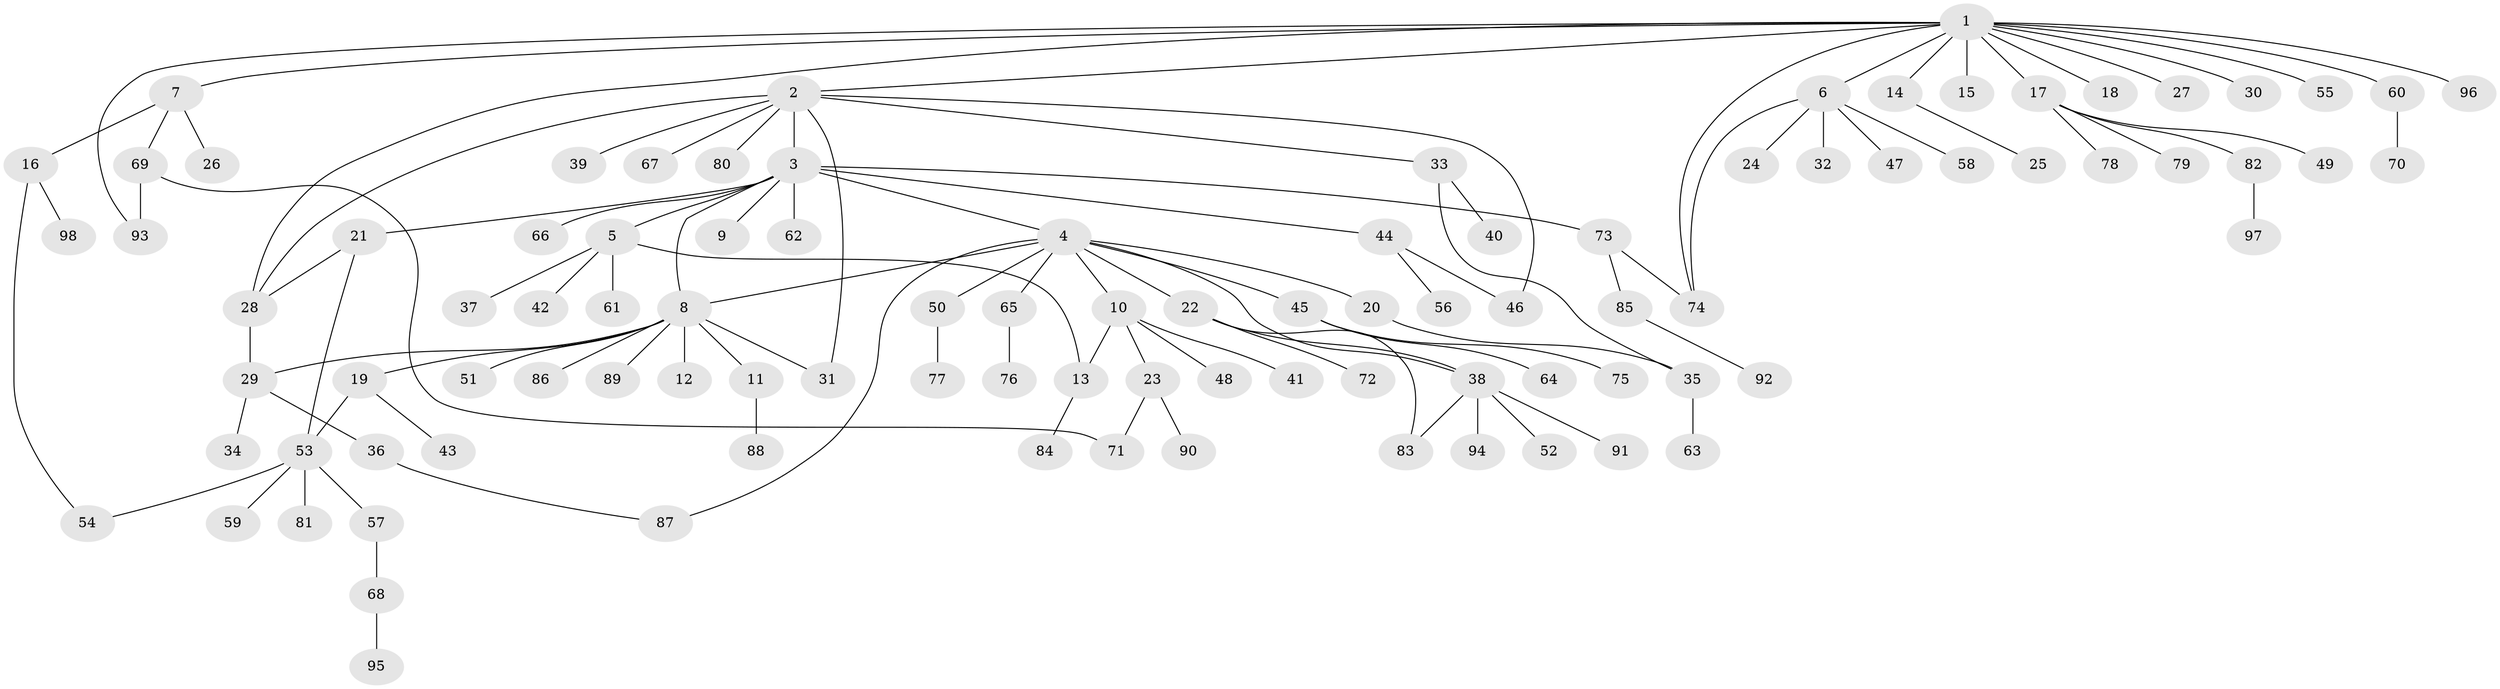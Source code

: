 // Generated by graph-tools (version 1.1) at 2025/35/03/09/25 02:35:52]
// undirected, 98 vertices, 114 edges
graph export_dot {
graph [start="1"]
  node [color=gray90,style=filled];
  1;
  2;
  3;
  4;
  5;
  6;
  7;
  8;
  9;
  10;
  11;
  12;
  13;
  14;
  15;
  16;
  17;
  18;
  19;
  20;
  21;
  22;
  23;
  24;
  25;
  26;
  27;
  28;
  29;
  30;
  31;
  32;
  33;
  34;
  35;
  36;
  37;
  38;
  39;
  40;
  41;
  42;
  43;
  44;
  45;
  46;
  47;
  48;
  49;
  50;
  51;
  52;
  53;
  54;
  55;
  56;
  57;
  58;
  59;
  60;
  61;
  62;
  63;
  64;
  65;
  66;
  67;
  68;
  69;
  70;
  71;
  72;
  73;
  74;
  75;
  76;
  77;
  78;
  79;
  80;
  81;
  82;
  83;
  84;
  85;
  86;
  87;
  88;
  89;
  90;
  91;
  92;
  93;
  94;
  95;
  96;
  97;
  98;
  1 -- 2;
  1 -- 6;
  1 -- 7;
  1 -- 14;
  1 -- 15;
  1 -- 17;
  1 -- 18;
  1 -- 27;
  1 -- 28;
  1 -- 30;
  1 -- 55;
  1 -- 60;
  1 -- 74;
  1 -- 93;
  1 -- 96;
  2 -- 3;
  2 -- 28;
  2 -- 31;
  2 -- 33;
  2 -- 39;
  2 -- 46;
  2 -- 67;
  2 -- 80;
  3 -- 4;
  3 -- 5;
  3 -- 8;
  3 -- 9;
  3 -- 21;
  3 -- 44;
  3 -- 62;
  3 -- 66;
  3 -- 73;
  4 -- 8;
  4 -- 10;
  4 -- 20;
  4 -- 22;
  4 -- 38;
  4 -- 45;
  4 -- 50;
  4 -- 65;
  4 -- 87;
  5 -- 13;
  5 -- 37;
  5 -- 42;
  5 -- 61;
  6 -- 24;
  6 -- 32;
  6 -- 47;
  6 -- 58;
  6 -- 74;
  7 -- 16;
  7 -- 26;
  7 -- 69;
  8 -- 11;
  8 -- 12;
  8 -- 19;
  8 -- 29;
  8 -- 31;
  8 -- 51;
  8 -- 86;
  8 -- 89;
  10 -- 13;
  10 -- 23;
  10 -- 41;
  10 -- 48;
  11 -- 88;
  13 -- 84;
  14 -- 25;
  16 -- 54;
  16 -- 98;
  17 -- 49;
  17 -- 78;
  17 -- 79;
  17 -- 82;
  19 -- 43;
  19 -- 53;
  20 -- 35;
  21 -- 28;
  21 -- 53;
  22 -- 38;
  22 -- 72;
  22 -- 83;
  23 -- 71;
  23 -- 90;
  28 -- 29;
  29 -- 34;
  29 -- 36;
  33 -- 35;
  33 -- 40;
  35 -- 63;
  36 -- 87;
  38 -- 52;
  38 -- 83;
  38 -- 91;
  38 -- 94;
  44 -- 46;
  44 -- 56;
  45 -- 64;
  45 -- 75;
  50 -- 77;
  53 -- 54;
  53 -- 57;
  53 -- 59;
  53 -- 81;
  57 -- 68;
  60 -- 70;
  65 -- 76;
  68 -- 95;
  69 -- 71;
  69 -- 93;
  73 -- 74;
  73 -- 85;
  82 -- 97;
  85 -- 92;
}
